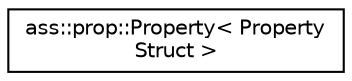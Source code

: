 digraph "Graphical Class Hierarchy"
{
 // LATEX_PDF_SIZE
  edge [fontname="Helvetica",fontsize="10",labelfontname="Helvetica",labelfontsize="10"];
  node [fontname="Helvetica",fontsize="10",shape=record];
  rankdir="LR";
  Node0 [label="ass::prop::Property\< Property\lStruct \>",height=0.2,width=0.4,color="black", fillcolor="white", style="filled",URL="$structass_1_1prop_1_1Property.html",tooltip=" "];
}

